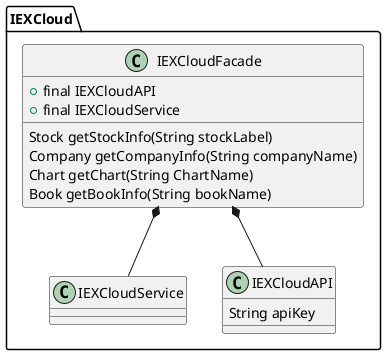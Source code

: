 @startuml

package IEXCloud {
    class IEXCloudFacade {
        +final IEXCloudAPI
        +final IEXCloudService

        Stock getStockInfo(String stockLabel)
        Company getCompanyInfo(String companyName)
        Chart getChart(String ChartName)
        Book getBookInfo(String bookName)

    }

    class IEXCloudService {

    }

    class IEXCloudAPI {
    String apiKey
    }
}

IEXCloudFacade *-- IEXCloudService
IEXCloudFacade *-- IEXCloudAPI

@enduml